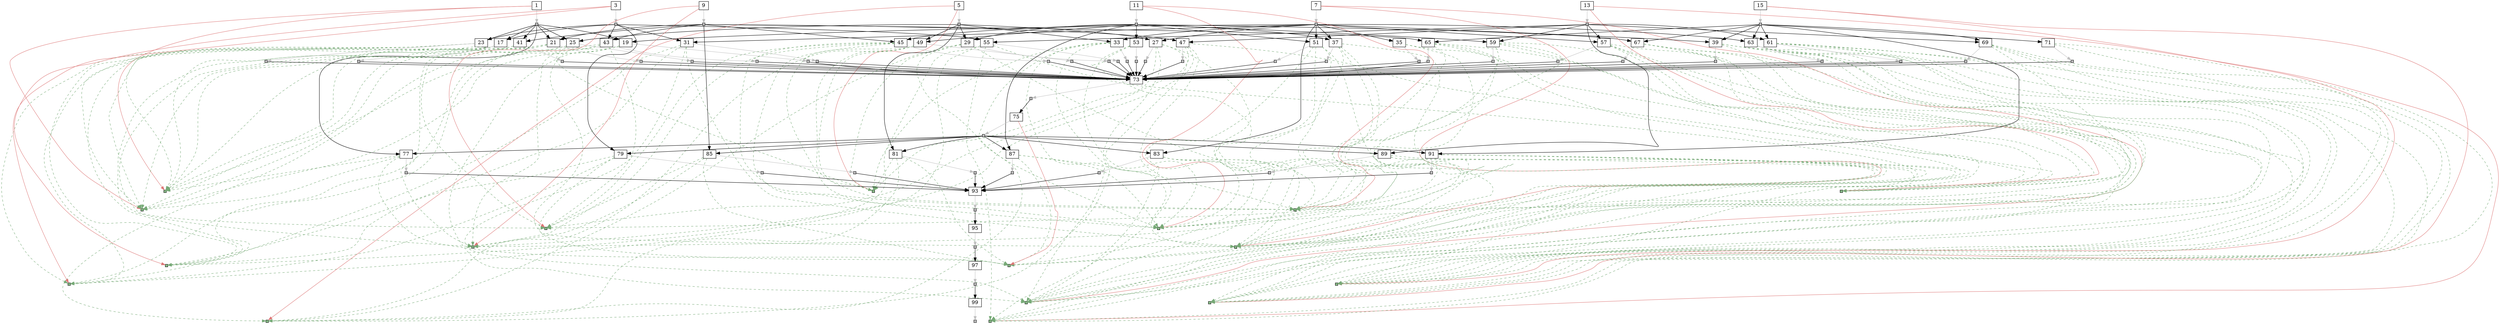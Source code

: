 strict digraph  {
	node [label="\N"];
	1	 [height=0,
		shape=rect,
		size=13.79,
		width=0];
	2	 [fillcolor=gray,
		height=0.1,
		label="",
		shape=rect,
		size=0,
		style=filled,
		width=0.1];
	1 -> 2	 [color=gray,
		size=12544856.0];
	101	 [fillcolor="#88bb88",
		height=0.1,
		label="",
		shape=rect,
		size=0,
		style=filled,
		width=0.1];
	1 -> 101	 [color="#dd7777",
		size=2735393.0,
		weight=0];
	102	 [fillcolor="#88bb88",
		height=0.1,
		label="",
		shape=rect,
		size=0,
		style=filled,
		width=0.1];
	1 -> 102	 [color="#dd7777",
		size=2735393.0,
		weight=0];
	17	 [height=0,
		shape=rect,
		size=10.51,
		width=0];
	2 -> 17	 [size=0];
	19	 [height=0,
		shape=rect,
		size=10.61,
		width=0];
	2 -> 19	 [size=0];
	21	 [height=0,
		shape=rect,
		size=10.4,
		width=0];
	2 -> 21	 [size=0];
	23	 [height=0,
		shape=rect,
		size=10.6,
		width=0];
	2 -> 23	 [size=0];
	25	 [height=0,
		shape=rect,
		size=10.77,
		width=0];
	2 -> 25	 [size=0];
	41	 [height=0,
		shape=rect,
		size=10.76,
		width=0];
	2 -> 41	 [size=0];
	77	 [height=0,
		shape=rect,
		size=10.81,
		width=0];
	2 -> 77	 [size=0];
	3	 [height=0,
		shape=rect,
		size=13.78,
		width=0];
	4	 [fillcolor=gray,
		height=0.1,
		label="",
		shape=rect,
		size=0,
		style=filled,
		width=0.1];
	3 -> 4	 [color=gray,
		size=12582108.0];
	103	 [fillcolor="#88bb88",
		height=0.1,
		label="",
		shape=rect,
		size=0,
		style=filled,
		width=0.1];
	3 -> 103	 [color="#dd7777",
		size=2735393.0,
		weight=0];
	104	 [fillcolor="#88bb88",
		height=0.1,
		label="",
		shape=rect,
		size=0,
		style=filled,
		width=0.1];
	3 -> 104	 [color="#dd7777",
		size=2735393.0,
		weight=0];
	4 -> 17	 [size=0];
	4 -> 23	 [size=0];
	31	 [height=0,
		shape=rect,
		size=10.59,
		width=0];
	4 -> 31	 [size=0];
	43	 [height=0,
		shape=rect,
		size=10.76,
		width=0];
	4 -> 43	 [size=0];
	55	 [height=0,
		shape=rect,
		size=10.59,
		width=0];
	4 -> 55	 [size=0];
	79	 [height=0,
		shape=rect,
		size=11.21,
		width=0];
	4 -> 79	 [size=0];
	5	 [height=0,
		shape=rect,
		size=13.95,
		width=0];
	6	 [fillcolor=gray,
		height=0.1,
		label="",
		shape=rect,
		size=0,
		style=filled,
		width=0.1];
	5 -> 6	 [color=gray,
		size=12533560.0];
	105	 [fillcolor="#88bb88",
		height=0.1,
		label="",
		shape=rect,
		size=0,
		style=filled,
		width=0.1];
	5 -> 105	 [color="#dd7777",
		size=2735393.0,
		weight=0];
	106	 [fillcolor="#88bb88",
		height=0.1,
		label="",
		shape=rect,
		size=0,
		style=filled,
		width=0.1];
	5 -> 106	 [color="#dd7777",
		size=2735393.0,
		weight=0];
	6 -> 25	 [size=0];
	27	 [height=0,
		shape=rect,
		size=10.51,
		width=0];
	6 -> 27	 [size=0];
	29	 [height=0,
		shape=rect,
		size=10.68,
		width=0];
	6 -> 29	 [size=0];
	33	 [height=0,
		shape=rect,
		size=10.61,
		width=0];
	6 -> 33	 [size=0];
	49	 [height=0,
		shape=rect,
		size=10.71,
		width=0];
	6 -> 49	 [size=0];
	81	 [height=0,
		shape=rect,
		size=10.73,
		width=0];
	6 -> 81	 [size=0];
	7	 [height=0,
		shape=rect,
		size=13.29,
		width=0];
	8	 [fillcolor=gray,
		height=0.1,
		label="",
		shape=rect,
		size=0,
		style=filled,
		width=0.1];
	7 -> 8	 [color=gray,
		size=12536642.0];
	107	 [fillcolor="#88bb88",
		height=0.1,
		label="",
		shape=rect,
		size=0,
		style=filled,
		width=0.1];
	7 -> 107	 [color="#dd7777",
		size=2735393.0,
		weight=0];
	108	 [fillcolor="#88bb88",
		height=0.1,
		label="",
		shape=rect,
		size=0,
		style=filled,
		width=0.1];
	7 -> 108	 [color="#dd7777",
		size=2735393.0,
		weight=0];
	8 -> 19	 [size=0];
	8 -> 27	 [size=0];
	8 -> 31	 [size=0];
	8 -> 33	 [size=0];
	35	 [height=0,
		shape=rect,
		size=10.52,
		width=0];
	8 -> 35	 [size=0];
	37	 [height=0,
		shape=rect,
		size=10.61,
		width=0];
	8 -> 37	 [size=0];
	39	 [height=0,
		shape=rect,
		size=10.68,
		width=0];
	8 -> 39	 [size=0];
	51	 [height=0,
		shape=rect,
		size=10.7,
		width=0];
	8 -> 51	 [size=0];
	57	 [height=0,
		shape=rect,
		size=10.53,
		width=0];
	8 -> 57	 [size=0];
	63	 [height=0,
		shape=rect,
		size=10.68,
		width=0];
	8 -> 63	 [size=0];
	83	 [height=0,
		shape=rect,
		size=10.66,
		width=0];
	8 -> 83	 [size=0];
	9	 [height=0,
		shape=rect,
		size=13.95,
		width=0];
	10	 [fillcolor=gray,
		height=0.1,
		label="",
		shape=rect,
		size=0,
		style=filled,
		width=0.1];
	9 -> 10	 [color=gray,
		size=12529304.0];
	109	 [fillcolor="#88bb88",
		height=0.1,
		label="",
		shape=rect,
		size=0,
		style=filled,
		width=0.1];
	9 -> 109	 [color="#dd7777",
		size=2735393.0,
		weight=0];
	110	 [fillcolor="#88bb88",
		height=0.1,
		label="",
		shape=rect,
		size=0,
		style=filled,
		width=0.1];
	9 -> 110	 [color="#dd7777",
		size=2735393.0,
		weight=0];
	10 -> 21	 [size=0];
	10 -> 41	 [size=0];
	10 -> 43	 [size=0];
	45	 [height=0,
		shape=rect,
		size=10.63,
		width=0];
	10 -> 45	 [size=0];
	47	 [height=0,
		shape=rect,
		size=10.51,
		width=0];
	10 -> 47	 [size=0];
	65	 [height=0,
		shape=rect,
		size=10.58,
		width=0];
	10 -> 65	 [size=0];
	85	 [height=0,
		shape=rect,
		size=10.55,
		width=0];
	10 -> 85	 [size=0];
	11	 [height=0,
		shape=rect,
		size=13.41,
		width=0];
	12	 [fillcolor=gray,
		height=0.1,
		label="",
		shape=rect,
		size=0,
		style=filled,
		width=0.1];
	11 -> 12	 [color=gray,
		size=12531256.0];
	111	 [fillcolor="#88bb88",
		height=0.1,
		label="",
		shape=rect,
		size=0,
		style=filled,
		width=0.1];
	11 -> 111	 [color="#dd7777",
		size=2735393.0,
		weight=0];
	112	 [fillcolor="#88bb88",
		height=0.1,
		label="",
		shape=rect,
		size=0,
		style=filled,
		width=0.1];
	11 -> 112	 [color="#dd7777",
		size=2735393.0,
		weight=0];
	12 -> 29	 [size=0];
	12 -> 37	 [size=0];
	12 -> 45	 [size=0];
	12 -> 49	 [size=0];
	12 -> 51	 [size=0];
	53	 [height=0,
		shape=rect,
		size=10.58,
		width=0];
	12 -> 53	 [size=0];
	59	 [height=0,
		shape=rect,
		size=10.6,
		width=0];
	12 -> 59	 [size=0];
	67	 [height=0,
		shape=rect,
		size=10.64,
		width=0];
	12 -> 67	 [size=0];
	87	 [height=0,
		shape=rect,
		size=10.57,
		width=0];
	12 -> 87	 [size=0];
	13	 [height=0,
		shape=rect,
		size=13.61,
		width=0];
	14	 [fillcolor=gray,
		height=0.1,
		label="",
		shape=rect,
		size=0,
		style=filled,
		width=0.1];
	13 -> 14	 [color=gray,
		size=12543438.0];
	113	 [fillcolor="#88bb88",
		height=0.1,
		label="",
		shape=rect,
		size=0,
		style=filled,
		width=0.1];
	13 -> 113	 [color="#dd7777",
		size=2735393.0,
		weight=0];
	114	 [fillcolor="#88bb88",
		height=0.1,
		label="",
		shape=rect,
		size=0,
		style=filled,
		width=0.1];
	13 -> 114	 [color="#dd7777",
		size=2735393.0,
		weight=0];
	14 -> 47	 [size=0];
	14 -> 55	 [size=0];
	14 -> 57	 [size=0];
	14 -> 59	 [size=0];
	61	 [height=0,
		shape=rect,
		size=10.54,
		width=0];
	14 -> 61	 [size=0];
	69	 [height=0,
		shape=rect,
		size=10.56,
		width=0];
	14 -> 69	 [size=0];
	89	 [height=0,
		shape=rect,
		size=10.3,
		width=0];
	14 -> 89	 [size=0];
	15	 [height=0,
		shape=rect,
		size=13.68,
		width=0];
	16	 [fillcolor=gray,
		height=0.1,
		label="",
		shape=rect,
		size=0,
		style=filled,
		width=0.1];
	15 -> 16	 [color=gray,
		size=12519304.0];
	115	 [fillcolor="#88bb88",
		height=0.1,
		label="",
		shape=rect,
		size=0,
		style=filled,
		width=0.1];
	15 -> 115	 [color="#dd7777",
		size=2735393.0,
		weight=0];
	116	 [fillcolor="#88bb88",
		height=0.1,
		label="",
		shape=rect,
		size=0,
		style=filled,
		width=0.1];
	15 -> 116	 [color="#dd7777",
		size=2735393.0,
		weight=0];
	16 -> 39	 [size=0];
	16 -> 61	 [size=0];
	16 -> 63	 [size=0];
	16 -> 65	 [size=0];
	16 -> 67	 [size=0];
	16 -> 69	 [size=0];
	71	 [height=0,
		shape=rect,
		size=10.55,
		width=0];
	16 -> 71	 [size=0];
	91	 [height=0,
		shape=rect,
		size=10.68,
		width=0];
	16 -> 91	 [size=0];
	18	 [fillcolor=gray,
		height=0.1,
		label="",
		shape=rect,
		size=0,
		style=filled,
		width=0.1];
	17 -> 18	 [color=gray,
		size=17006350.0];
	17 -> 101	 [color="#77aa77",
		size=0,
		style=dashed,
		weight=0];
	17 -> 102	 [color="#77aa77",
		size=0,
		style=dashed,
		weight=0];
	17 -> 103	 [color="#77aa77",
		size=0,
		style=dashed,
		weight=0];
	17 -> 104	 [color="#77aa77",
		size=0,
		style=dashed,
		weight=0];
	73	 [height=0,
		shape=rect,
		size=2.24,
		width=0];
	18 -> 73	 [size=323850.0];
	20	 [fillcolor=gray,
		height=0.1,
		label="",
		shape=rect,
		size=0,
		style=filled,
		width=0.1];
	19 -> 20	 [color=gray,
		size=16960884.0];
	19 -> 101	 [color="#77aa77",
		size=0,
		style=dashed,
		weight=0];
	19 -> 102	 [color="#77aa77",
		size=0,
		style=dashed,
		weight=0];
	19 -> 107	 [color="#77aa77",
		size=0,
		style=dashed,
		weight=0];
	19 -> 108	 [color="#77aa77",
		size=0,
		style=dashed,
		weight=0];
	20 -> 73	 [size=323850.0];
	22	 [fillcolor=gray,
		height=0.1,
		label="",
		shape=rect,
		size=0,
		style=filled,
		width=0.1];
	21 -> 22	 [color=gray,
		size=16953546.0];
	21 -> 101	 [color="#77aa77",
		size=0,
		style=dashed,
		weight=0];
	21 -> 102	 [color="#77aa77",
		size=0,
		style=dashed,
		weight=0];
	21 -> 109	 [color="#77aa77",
		size=0,
		style=dashed,
		weight=0];
	21 -> 110	 [color="#77aa77",
		size=0,
		style=dashed,
		weight=0];
	22 -> 73	 [size=323850.0];
	24	 [fillcolor=gray,
		height=0.1,
		label="",
		shape=rect,
		size=0,
		style=filled,
		width=0.1];
	23 -> 24	 [color=gray,
		size=17006350.0];
	23 -> 101	 [color="#77aa77",
		size=0,
		style=dashed,
		weight=0];
	23 -> 102	 [color="#77aa77",
		size=0,
		style=dashed,
		weight=0];
	23 -> 103	 [color="#77aa77",
		size=0,
		style=dashed,
		weight=0];
	23 -> 104	 [color="#77aa77",
		size=0,
		style=dashed,
		weight=0];
	24 -> 73	 [size=323850.0];
	26	 [fillcolor=gray,
		height=0.1,
		label="",
		shape=rect,
		size=0,
		style=filled,
		width=0.1];
	25 -> 26	 [color=gray,
		size=16957802.0];
	25 -> 101	 [color="#77aa77",
		size=0,
		style=dashed,
		weight=0];
	25 -> 102	 [color="#77aa77",
		size=0,
		style=dashed,
		weight=0];
	25 -> 105	 [color="#77aa77",
		size=0,
		style=dashed,
		weight=0];
	25 -> 106	 [color="#77aa77",
		size=0,
		style=dashed,
		weight=0];
	26 -> 73	 [size=323850.0];
	28	 [fillcolor=gray,
		height=0.1,
		label="",
		shape=rect,
		size=0,
		style=filled,
		width=0.1];
	27 -> 28	 [color=gray,
		size=16949588.0];
	27 -> 105	 [color="#77aa77",
		size=0,
		style=dashed,
		weight=0];
	27 -> 106	 [color="#77aa77",
		size=0,
		style=dashed,
		weight=0];
	27 -> 107	 [color="#77aa77",
		size=0,
		style=dashed,
		weight=0];
	27 -> 108	 [color="#77aa77",
		size=0,
		style=dashed,
		weight=0];
	28 -> 73	 [size=323850.0];
	30	 [fillcolor=gray,
		height=0.1,
		label="",
		shape=rect,
		size=0,
		style=filled,
		width=0.1];
	29 -> 30	 [color=gray,
		size=16944202.0];
	29 -> 105	 [color="#77aa77",
		size=0,
		style=dashed,
		weight=0];
	29 -> 106	 [color="#77aa77",
		size=0,
		style=dashed,
		weight=0];
	29 -> 111	 [color="#77aa77",
		size=0,
		style=dashed,
		weight=0];
	29 -> 112	 [color="#77aa77",
		size=0,
		style=dashed,
		weight=0];
	30 -> 73	 [size=323850.0];
	32	 [fillcolor=gray,
		height=0.1,
		label="",
		shape=rect,
		size=0,
		style=filled,
		width=0.1];
	31 -> 32	 [color=gray,
		size=16998136.0];
	31 -> 103	 [color="#77aa77",
		size=0,
		style=dashed,
		weight=0];
	31 -> 104	 [color="#77aa77",
		size=0,
		style=dashed,
		weight=0];
	31 -> 107	 [color="#77aa77",
		size=0,
		style=dashed,
		weight=0];
	31 -> 108	 [color="#77aa77",
		size=0,
		style=dashed,
		weight=0];
	32 -> 73	 [size=323850.0];
	34	 [fillcolor=gray,
		height=0.1,
		label="",
		shape=rect,
		size=0,
		style=filled,
		width=0.1];
	33 -> 34	 [color=gray,
		size=16949588.0];
	33 -> 105	 [color="#77aa77",
		size=0,
		style=dashed,
		weight=0];
	33 -> 106	 [color="#77aa77",
		size=0,
		style=dashed,
		weight=0];
	33 -> 107	 [color="#77aa77",
		size=0,
		style=dashed,
		weight=0];
	33 -> 108	 [color="#77aa77",
		size=0,
		style=dashed,
		weight=0];
	34 -> 73	 [size=323850.0];
	36	 [fillcolor=gray,
		height=0.1,
		label="",
		shape=rect,
		size=0,
		style=filled,
		width=0.1];
	35 -> 36	 [color=gray,
		size=8638412.0];
	35 -> 107	 [color="#77aa77",
		size=0,
		style=dashed,
		weight=0];
	35 -> 108	 [color="#77aa77",
		size=0,
		style=dashed,
		weight=0];
	36 -> 73	 [size=323850.0];
	38	 [fillcolor=gray,
		height=0.1,
		label="",
		shape=rect,
		size=0,
		style=filled,
		width=0.1];
	37 -> 38	 [color=gray,
		size=16947284.0];
	37 -> 107	 [color="#77aa77",
		size=0,
		style=dashed,
		weight=0];
	37 -> 108	 [color="#77aa77",
		size=0,
		style=dashed,
		weight=0];
	37 -> 111	 [color="#77aa77",
		size=0,
		style=dashed,
		weight=0];
	37 -> 112	 [color="#77aa77",
		size=0,
		style=dashed,
		weight=0];
	38 -> 73	 [size=323850.0];
	40	 [fillcolor=gray,
		height=0.1,
		label="",
		shape=rect,
		size=0,
		style=filled,
		width=0.1];
	39 -> 40	 [color=gray,
		size=16935332.0];
	39 -> 107	 [color="#77aa77",
		size=0,
		style=dashed,
		weight=0];
	39 -> 108	 [color="#77aa77",
		size=0,
		style=dashed,
		weight=0];
	39 -> 115	 [color="#77aa77",
		size=0,
		style=dashed,
		weight=0];
	39 -> 116	 [color="#77aa77",
		size=0,
		style=dashed,
		weight=0];
	40 -> 73	 [size=323850.0];
	42	 [fillcolor=gray,
		height=0.1,
		label="",
		shape=rect,
		size=0,
		style=filled,
		width=0.1];
	41 -> 42	 [color=gray,
		size=16953546.0];
	41 -> 101	 [color="#77aa77",
		size=0,
		style=dashed,
		weight=0];
	41 -> 102	 [color="#77aa77",
		size=0,
		style=dashed,
		weight=0];
	41 -> 109	 [color="#77aa77",
		size=0,
		style=dashed,
		weight=0];
	41 -> 110	 [color="#77aa77",
		size=0,
		style=dashed,
		weight=0];
	42 -> 73	 [size=323850.0];
	44	 [fillcolor=gray,
		height=0.1,
		label="",
		shape=rect,
		size=0,
		style=filled,
		width=0.1];
	43 -> 44	 [color=gray,
		size=16990798.0];
	43 -> 103	 [color="#77aa77",
		size=0,
		style=dashed,
		weight=0];
	43 -> 104	 [color="#77aa77",
		size=0,
		style=dashed,
		weight=0];
	43 -> 109	 [color="#77aa77",
		size=0,
		style=dashed,
		weight=0];
	43 -> 110	 [color="#77aa77",
		size=0,
		style=dashed,
		weight=0];
	44 -> 73	 [size=323850.0];
	46	 [fillcolor=gray,
		height=0.1,
		label="",
		shape=rect,
		size=0,
		style=filled,
		width=0.1];
	45 -> 46	 [color=gray,
		size=16939946.0];
	45 -> 109	 [color="#77aa77",
		size=0,
		style=dashed,
		weight=0];
	45 -> 110	 [color="#77aa77",
		size=0,
		style=dashed,
		weight=0];
	45 -> 111	 [color="#77aa77",
		size=0,
		style=dashed,
		weight=0];
	45 -> 112	 [color="#77aa77",
		size=0,
		style=dashed,
		weight=0];
	46 -> 73	 [size=323850.0];
	48	 [fillcolor=gray,
		height=0.1,
		label="",
		shape=rect,
		size=0,
		style=filled,
		width=0.1];
	47 -> 48	 [color=gray,
		size=16952128.0];
	47 -> 109	 [color="#77aa77",
		size=0,
		style=dashed,
		weight=0];
	47 -> 110	 [color="#77aa77",
		size=0,
		style=dashed,
		weight=0];
	47 -> 113	 [color="#77aa77",
		size=0,
		style=dashed,
		weight=0];
	47 -> 114	 [color="#77aa77",
		size=0,
		style=dashed,
		weight=0];
	48 -> 73	 [size=323850.0];
	50	 [fillcolor=gray,
		height=0.1,
		label="",
		shape=rect,
		size=0,
		style=filled,
		width=0.1];
	49 -> 50	 [color=gray,
		size=16944202.0];
	49 -> 105	 [color="#77aa77",
		size=0,
		style=dashed,
		weight=0];
	49 -> 106	 [color="#77aa77",
		size=0,
		style=dashed,
		weight=0];
	49 -> 111	 [color="#77aa77",
		size=0,
		style=dashed,
		weight=0];
	49 -> 112	 [color="#77aa77",
		size=0,
		style=dashed,
		weight=0];
	50 -> 73	 [size=323850.0];
	52	 [fillcolor=gray,
		height=0.1,
		label="",
		shape=rect,
		size=0,
		style=filled,
		width=0.1];
	51 -> 52	 [color=gray,
		size=16947284.0];
	51 -> 107	 [color="#77aa77",
		size=0,
		style=dashed,
		weight=0];
	51 -> 108	 [color="#77aa77",
		size=0,
		style=dashed,
		weight=0];
	51 -> 111	 [color="#77aa77",
		size=0,
		style=dashed,
		weight=0];
	51 -> 112	 [color="#77aa77",
		size=0,
		style=dashed,
		weight=0];
	52 -> 73	 [size=323850.0];
	54	 [fillcolor=gray,
		height=0.1,
		label="",
		shape=rect,
		size=0,
		style=filled,
		width=0.1];
	53 -> 54	 [color=gray,
		size=8633026.0];
	53 -> 111	 [color="#77aa77",
		size=0,
		style=dashed,
		weight=0];
	53 -> 112	 [color="#77aa77",
		size=0,
		style=dashed,
		weight=0];
	54 -> 73	 [size=323850.0];
	56	 [fillcolor=gray,
		height=0.1,
		label="",
		shape=rect,
		size=0,
		style=filled,
		width=0.1];
	55 -> 56	 [color=gray,
		size=17004932.0];
	55 -> 103	 [color="#77aa77",
		size=0,
		style=dashed,
		weight=0];
	55 -> 104	 [color="#77aa77",
		size=0,
		style=dashed,
		weight=0];
	55 -> 113	 [color="#77aa77",
		size=0,
		style=dashed,
		weight=0];
	55 -> 114	 [color="#77aa77",
		size=0,
		style=dashed,
		weight=0];
	56 -> 73	 [size=323850.0];
	58	 [fillcolor=gray,
		height=0.1,
		label="",
		shape=rect,
		size=0,
		style=filled,
		width=0.1];
	57 -> 58	 [color=gray,
		size=16959466.0];
	57 -> 107	 [color="#77aa77",
		size=0,
		style=dashed,
		weight=0];
	57 -> 108	 [color="#77aa77",
		size=0,
		style=dashed,
		weight=0];
	57 -> 113	 [color="#77aa77",
		size=0,
		style=dashed,
		weight=0];
	57 -> 114	 [color="#77aa77",
		size=0,
		style=dashed,
		weight=0];
	58 -> 73	 [size=323850.0];
	60	 [fillcolor=gray,
		height=0.1,
		label="",
		shape=rect,
		size=0,
		style=filled,
		width=0.1];
	59 -> 60	 [color=gray,
		size=16954080.0];
	59 -> 111	 [color="#77aa77",
		size=0,
		style=dashed,
		weight=0];
	59 -> 112	 [color="#77aa77",
		size=0,
		style=dashed,
		weight=0];
	59 -> 113	 [color="#77aa77",
		size=0,
		style=dashed,
		weight=0];
	59 -> 114	 [color="#77aa77",
		size=0,
		style=dashed,
		weight=0];
	60 -> 73	 [size=323850.0];
	62	 [fillcolor=gray,
		height=0.1,
		label="",
		shape=rect,
		size=0,
		style=filled,
		width=0.1];
	61 -> 62	 [color=gray,
		size=16942128.0];
	61 -> 113	 [color="#77aa77",
		size=0,
		style=dashed,
		weight=0];
	61 -> 114	 [color="#77aa77",
		size=0,
		style=dashed,
		weight=0];
	61 -> 115	 [color="#77aa77",
		size=0,
		style=dashed,
		weight=0];
	61 -> 116	 [color="#77aa77",
		size=0,
		style=dashed,
		weight=0];
	62 -> 73	 [size=323850.0];
	64	 [fillcolor=gray,
		height=0.1,
		label="",
		shape=rect,
		size=0,
		style=filled,
		width=0.1];
	63 -> 64	 [color=gray,
		size=16935332.0];
	63 -> 107	 [color="#77aa77",
		size=0,
		style=dashed,
		weight=0];
	63 -> 108	 [color="#77aa77",
		size=0,
		style=dashed,
		weight=0];
	63 -> 115	 [color="#77aa77",
		size=0,
		style=dashed,
		weight=0];
	63 -> 116	 [color="#77aa77",
		size=0,
		style=dashed,
		weight=0];
	64 -> 73	 [size=323850.0];
	66	 [fillcolor=gray,
		height=0.1,
		label="",
		shape=rect,
		size=0,
		style=filled,
		width=0.1];
	65 -> 66	 [color=gray,
		size=16927994.0];
	65 -> 109	 [color="#77aa77",
		size=0,
		style=dashed,
		weight=0];
	65 -> 110	 [color="#77aa77",
		size=0,
		style=dashed,
		weight=0];
	65 -> 115	 [color="#77aa77",
		size=0,
		style=dashed,
		weight=0];
	65 -> 116	 [color="#77aa77",
		size=0,
		style=dashed,
		weight=0];
	66 -> 73	 [size=323850.0];
	68	 [fillcolor=gray,
		height=0.1,
		label="",
		shape=rect,
		size=0,
		style=filled,
		width=0.1];
	67 -> 68	 [color=gray,
		size=16929946.0];
	67 -> 111	 [color="#77aa77",
		size=0,
		style=dashed,
		weight=0];
	67 -> 112	 [color="#77aa77",
		size=0,
		style=dashed,
		weight=0];
	67 -> 115	 [color="#77aa77",
		size=0,
		style=dashed,
		weight=0];
	67 -> 116	 [color="#77aa77",
		size=0,
		style=dashed,
		weight=0];
	68 -> 73	 [size=323850.0];
	70	 [fillcolor=gray,
		height=0.1,
		label="",
		shape=rect,
		size=0,
		style=filled,
		width=0.1];
	69 -> 70	 [color=gray,
		size=16942128.0];
	69 -> 113	 [color="#77aa77",
		size=0,
		style=dashed,
		weight=0];
	69 -> 114	 [color="#77aa77",
		size=0,
		style=dashed,
		weight=0];
	69 -> 115	 [color="#77aa77",
		size=0,
		style=dashed,
		weight=0];
	69 -> 116	 [color="#77aa77",
		size=0,
		style=dashed,
		weight=0];
	70 -> 73	 [size=323850.0];
	72	 [fillcolor=gray,
		height=0.1,
		label="",
		shape=rect,
		size=0,
		style=filled,
		width=0.1];
	71 -> 72	 [color=gray,
		size=8621074.0];
	71 -> 115	 [color="#77aa77",
		size=0,
		style=dashed,
		weight=0];
	71 -> 116	 [color="#77aa77",
		size=0,
		style=dashed,
		weight=0];
	72 -> 73	 [size=323850.0];
	74	 [fillcolor=gray,
		height=0.1,
		label="",
		shape=rect,
		size=0,
		style=filled,
		width=0.1];
	73 -> 74	 [color=gray,
		size=6641.0];
	75	 [height=0,
		shape=rect,
		size=2.46,
		width=0];
	74 -> 75	 [size=5878.0];
	76	 [fillcolor=gray,
		height=0.1,
		label="",
		shape=rect,
		size=0,
		style=filled,
		width=0.1];
	75 -> 76	 [color=gray,
		size=1765.0];
	117	 [fillcolor="#88bb88",
		height=0.1,
		label="",
		shape=rect,
		size=0,
		style=filled,
		width=0.1];
	75 -> 117	 [color="#dd7777",
		size=2735393.0,
		weight=0];
	76 -> 77	 [size=0];
	76 -> 79	 [size=0];
	76 -> 81	 [size=0];
	76 -> 83	 [size=0];
	76 -> 85	 [size=0];
	76 -> 87	 [size=0];
	76 -> 89	 [size=0];
	76 -> 91	 [size=0];
	78	 [fillcolor=gray,
		height=0.1,
		label="",
		shape=rect,
		size=0,
		style=filled,
		width=0.1];
	77 -> 78	 [color=gray,
		size=16648711.0];
	77 -> 101	 [color="#77aa77",
		size=0,
		style=dashed,
		weight=0];
	77 -> 102	 [color="#77aa77",
		size=0,
		style=dashed,
		weight=0];
	77 -> 117	 [color="#77aa77",
		size=0,
		style=dashed,
		weight=0];
	93	 [height=0,
		shape=rect,
		size=3.65,
		width=0];
	78 -> 93	 [size=8325814.0];
	80	 [fillcolor=gray,
		height=0.1,
		label="",
		shape=rect,
		size=0,
		style=filled,
		width=0.1];
	79 -> 80	 [color=gray,
		size=16708551.0];
	79 -> 103	 [color="#77aa77",
		size=0,
		style=dashed,
		weight=0];
	79 -> 104	 [color="#77aa77",
		size=0,
		style=dashed,
		weight=0];
	79 -> 117	 [color="#77aa77",
		size=0,
		style=dashed,
		weight=0];
	80 -> 93	 [size=8348402.0];
	82	 [fillcolor=gray,
		height=0.1,
		label="",
		shape=rect,
		size=0,
		style=filled,
		width=0.1];
	81 -> 82	 [color=gray,
		size=16652127.0];
	81 -> 105	 [color="#77aa77",
		size=0,
		style=dashed,
		weight=0];
	81 -> 106	 [color="#77aa77",
		size=0,
		style=dashed,
		weight=0];
	81 -> 117	 [color="#77aa77",
		size=0,
		style=dashed,
		weight=0];
	82 -> 93	 [size=8340526.0];
	84	 [fillcolor=gray,
		height=0.1,
		label="",
		shape=rect,
		size=0,
		style=filled,
		width=0.1];
	83 -> 84	 [color=gray,
		size=16633493.0];
	83 -> 107	 [color="#77aa77",
		size=0,
		style=dashed,
		weight=0];
	83 -> 108	 [color="#77aa77",
		size=0,
		style=dashed,
		weight=0];
	83 -> 117	 [color="#77aa77",
		size=0,
		style=dashed,
		weight=0];
	84 -> 93	 [size=8318810.0];
	86	 [fillcolor=gray,
		height=0.1,
		label="",
		shape=rect,
		size=0,
		style=filled,
		width=0.1];
	85 -> 86	 [color=gray,
		size=16629355.0];
	85 -> 109	 [color="#77aa77",
		size=0,
		style=dashed,
		weight=0];
	85 -> 110	 [color="#77aa77",
		size=0,
		style=dashed,
		weight=0];
	85 -> 117	 [color="#77aa77",
		size=0,
		style=dashed,
		weight=0];
	86 -> 93	 [size=8322010.0];
	88	 [fillcolor=gray,
		height=0.1,
		label="",
		shape=rect,
		size=0,
		style=filled,
		width=0.1];
	87 -> 88	 [color=gray,
		size=16661519.0];
	87 -> 111	 [color="#77aa77",
		size=0,
		style=dashed,
		weight=0];
	87 -> 112	 [color="#77aa77",
		size=0,
		style=dashed,
		weight=0];
	87 -> 117	 [color="#77aa77",
		size=0,
		style=dashed,
		weight=0];
	88 -> 93	 [size=8352222.0];
	90	 [fillcolor=gray,
		height=0.1,
		label="",
		shape=rect,
		size=0,
		style=filled,
		width=0.1];
	89 -> 90	 [color=gray,
		size=16635035.0];
	89 -> 113	 [color="#77aa77",
		size=0,
		style=dashed,
		weight=0];
	89 -> 114	 [color="#77aa77",
		size=0,
		style=dashed,
		weight=0];
	89 -> 117	 [color="#77aa77",
		size=0,
		style=dashed,
		weight=0];
	90 -> 93	 [size=8313556.0];
	92	 [fillcolor=gray,
		height=0.1,
		label="",
		shape=rect,
		size=0,
		style=filled,
		width=0.1];
	91 -> 92	 [color=gray,
		size=16600461.0];
	91 -> 115	 [color="#77aa77",
		size=0,
		style=dashed,
		weight=0];
	91 -> 116	 [color="#77aa77",
		size=0,
		style=dashed,
		weight=0];
	91 -> 117	 [color="#77aa77",
		size=0,
		style=dashed,
		weight=0];
	92 -> 93	 [size=8303116.0];
	94	 [fillcolor=gray,
		height=0.1,
		label="",
		shape=rect,
		size=0,
		style=filled,
		width=0.1];
	93 -> 94	 [color=gray,
		size=4286.0];
	95	 [height=0,
		shape=rect,
		size=4.75,
		width=0];
	94 -> 95	 [size=2946.0];
	96	 [fillcolor=gray,
		height=0.1,
		label="",
		shape=rect,
		size=0,
		style=filled,
		width=0.1];
	95 -> 96	 [color=gray,
		size=136715278.0];
	97	 [height=0,
		shape=rect,
		size=4.88,
		width=0];
	96 -> 97	 [size=136714974.0];
	98	 [fillcolor=gray,
		height=0.1,
		label="",
		shape=rect,
		size=0,
		style=filled,
		width=0.1];
	97 -> 98	 [color=gray,
		size=2735393.0];
	99	 [height=0,
		shape=rect,
		size=0.6,
		width=0];
	98 -> 99	 [size=2735393.0];
	100	 [fillcolor=gray,
		height=0.1,
		label="",
		shape=rect,
		size=0,
		style=filled,
		width=0.1];
	99 -> 100	 [color=gray,
		size=297289.0];
}
